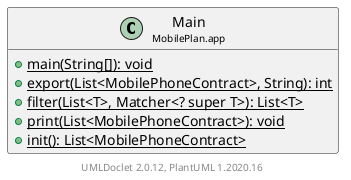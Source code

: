 @startuml
    set namespaceSeparator none
    hide empty fields
    hide empty methods

    class "<size:14>Main\n<size:10>MobilePlan.app" as MobilePlan.app.Main [[Main.html]] {
        {static} +main(String[]): void
        {static} +export(List<MobilePhoneContract>, String): int
        {static} +filter(List<T>, Matcher<? super T>): List<T>
        {static} +print(List<MobilePhoneContract>): void
        {static} +init(): List<MobilePhoneContract>
    }

    center footer UMLDoclet 2.0.12, PlantUML 1.2020.16
@enduml
